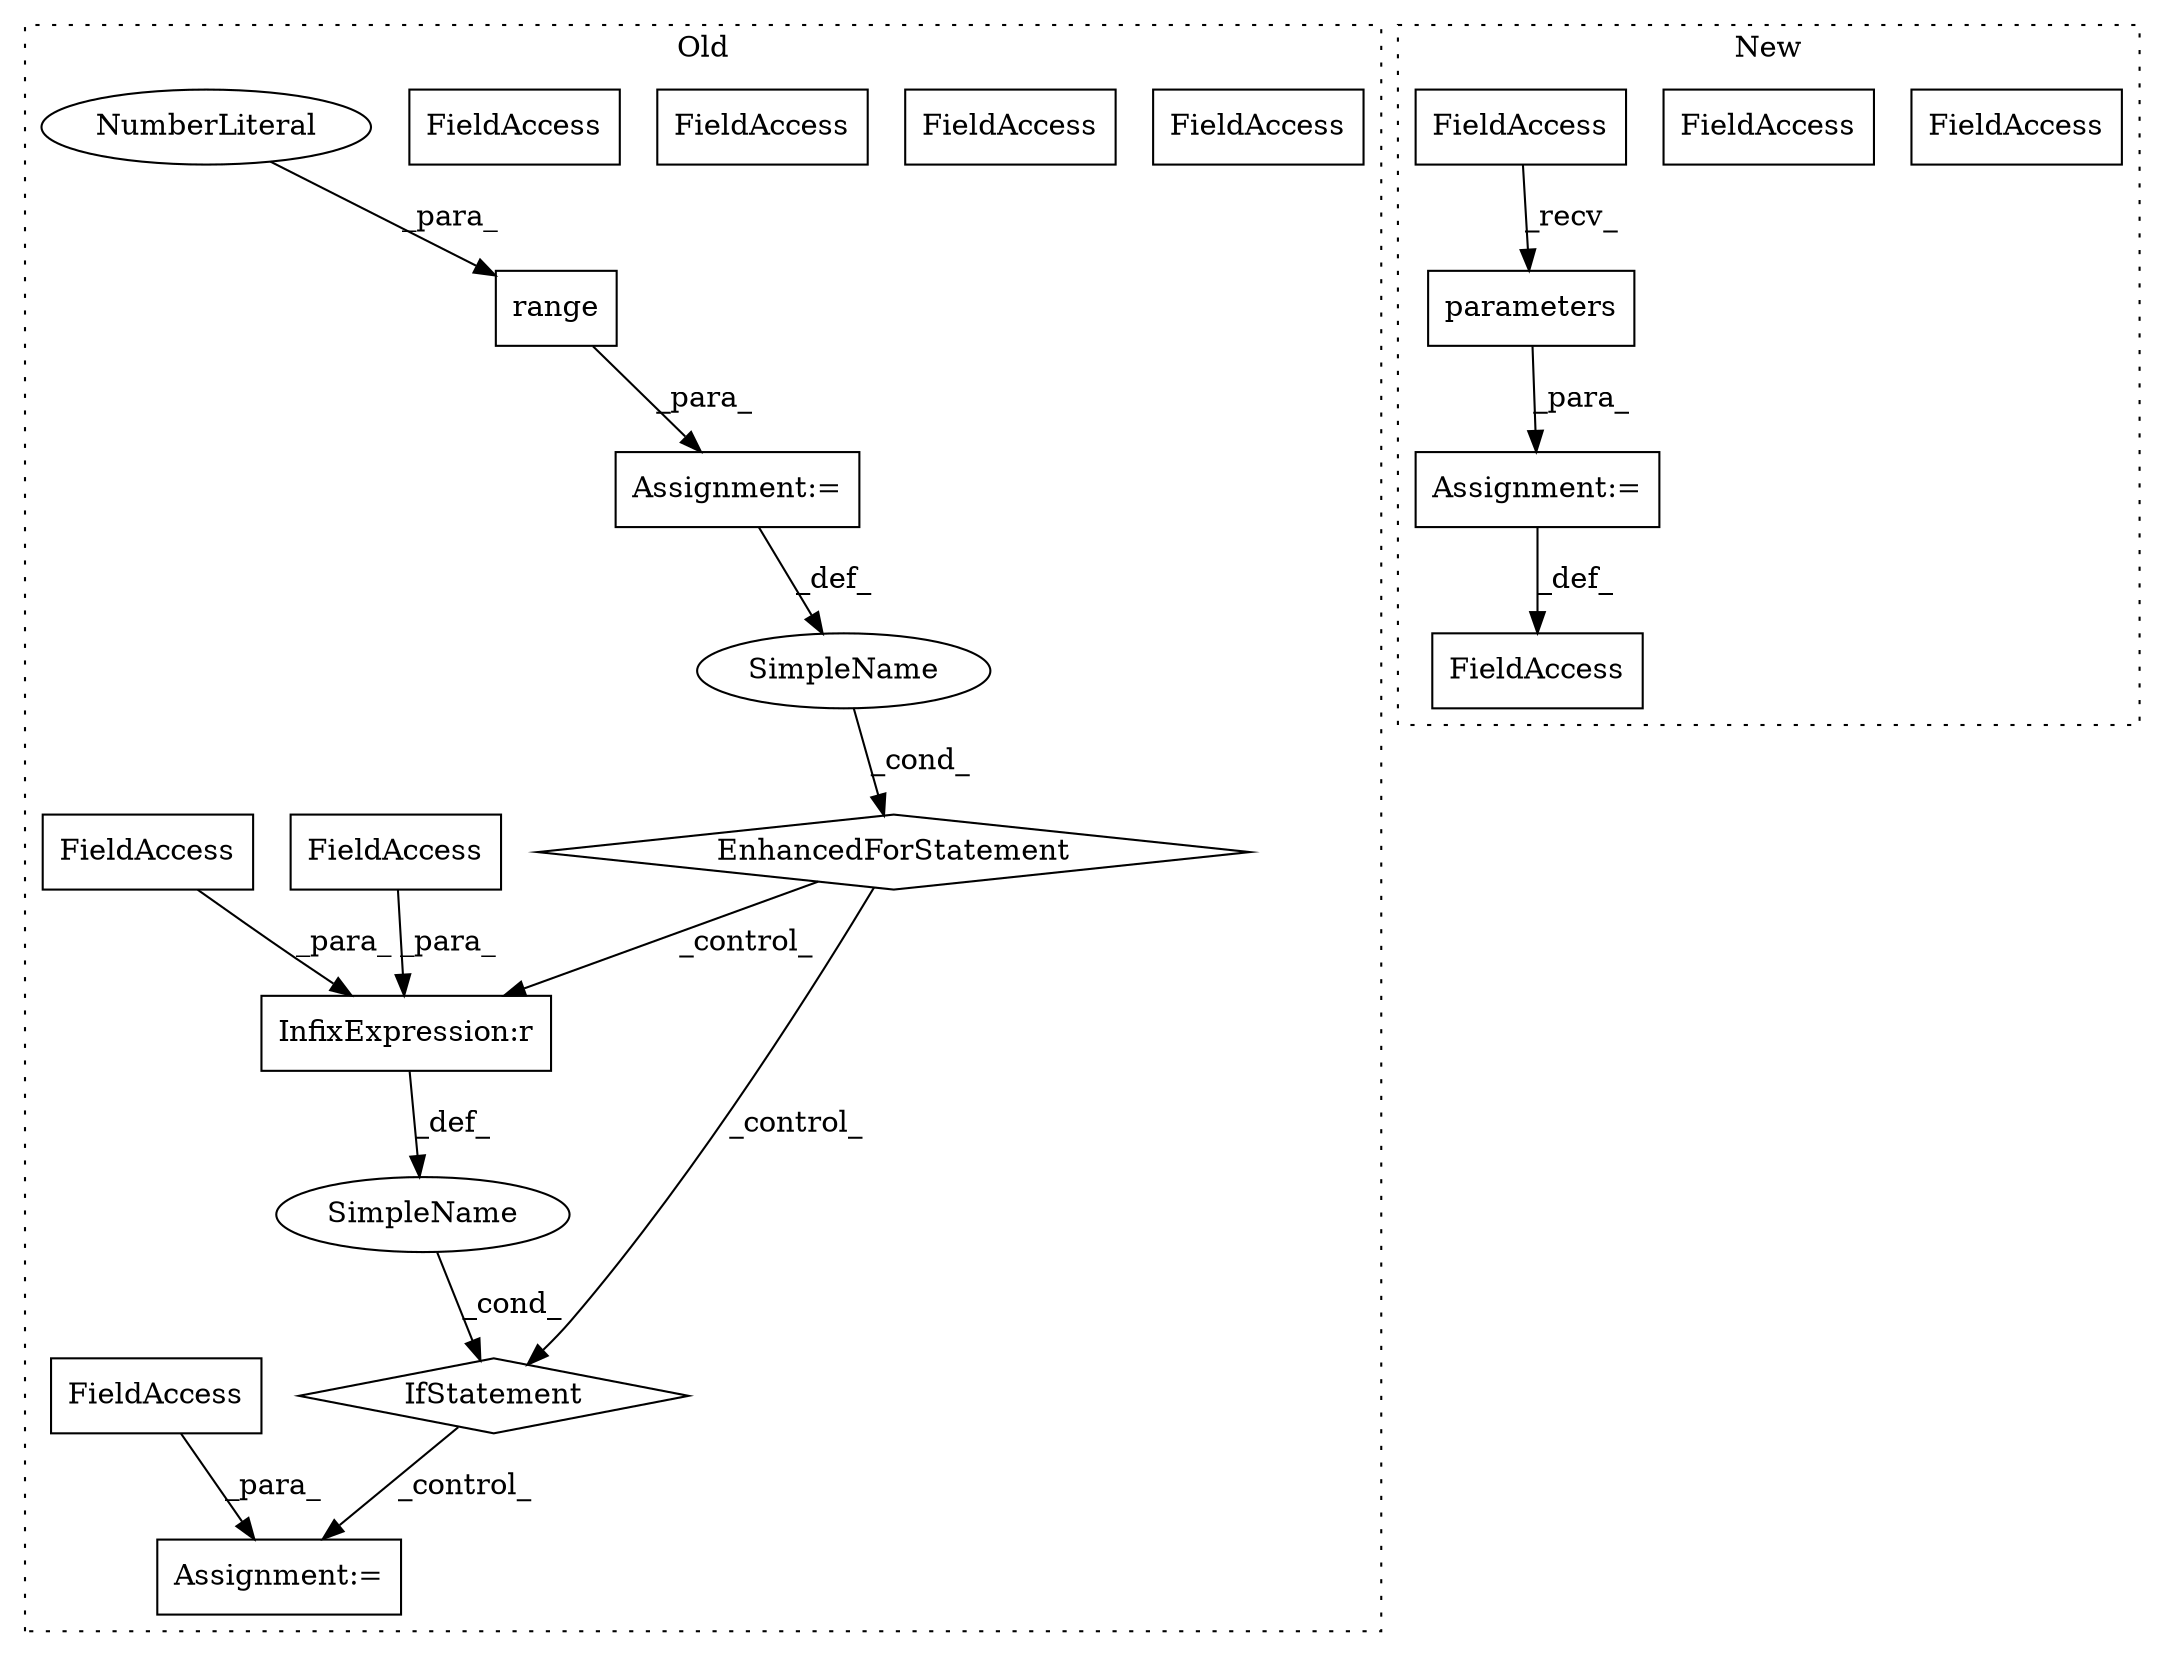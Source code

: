digraph G {
subgraph cluster0 {
1 [label="IfStatement" a="25" s="5398,5421" l="4,2" shape="diamond"];
6 [label="InfixExpression:r" a="27" s="5411" l="3" shape="box"];
7 [label="EnhancedForStatement" a="70" s="5239,5327" l="57,2" shape="diamond"];
8 [label="range" a="32" s="5308,5326" l="6,1" shape="box"];
9 [label="FieldAccess" a="22" s="5414" l="7" shape="box"];
10 [label="FieldAccess" a="22" s="5402" l="9" shape="box"];
11 [label="FieldAccess" a="22" s="5443" l="9" shape="box"];
12 [label="FieldAccess" a="22" s="5592" l="7" shape="box"];
14 [label="SimpleName" a="42" s="" l="" shape="ellipse"];
15 [label="Assignment:=" a="7" s="5442" l="1" shape="box"];
16 [label="NumberLiteral" a="34" s="5314" l="1" shape="ellipse"];
17 [label="SimpleName" a="42" s="5300" l="5" shape="ellipse"];
18 [label="Assignment:=" a="7" s="5239,5327" l="57,2" shape="box"];
20 [label="FieldAccess" a="22" s="5414" l="7" shape="box"];
21 [label="FieldAccess" a="22" s="5402" l="9" shape="box"];
22 [label="FieldAccess" a="22" s="5443" l="9" shape="box"];
label = "Old";
style="dotted";
}
subgraph cluster1 {
2 [label="parameters" a="32" s="4344" l="12" shape="box"];
3 [label="Assignment:=" a="7" s="4246" l="1" shape="box"];
4 [label="FieldAccess" a="22" s="4335" l="5" shape="box"];
5 [label="FieldAccess" a="22" s="4237" l="9" shape="box"];
13 [label="FieldAccess" a="22" s="4533" l="5" shape="box"];
19 [label="FieldAccess" a="22" s="4335" l="5" shape="box"];
label = "New";
style="dotted";
}
1 -> 15 [label="_control_"];
2 -> 3 [label="_para_"];
3 -> 5 [label="_def_"];
6 -> 14 [label="_def_"];
7 -> 1 [label="_control_"];
7 -> 6 [label="_control_"];
8 -> 18 [label="_para_"];
14 -> 1 [label="_cond_"];
16 -> 8 [label="_para_"];
17 -> 7 [label="_cond_"];
18 -> 17 [label="_def_"];
19 -> 2 [label="_recv_"];
20 -> 6 [label="_para_"];
21 -> 6 [label="_para_"];
22 -> 15 [label="_para_"];
}